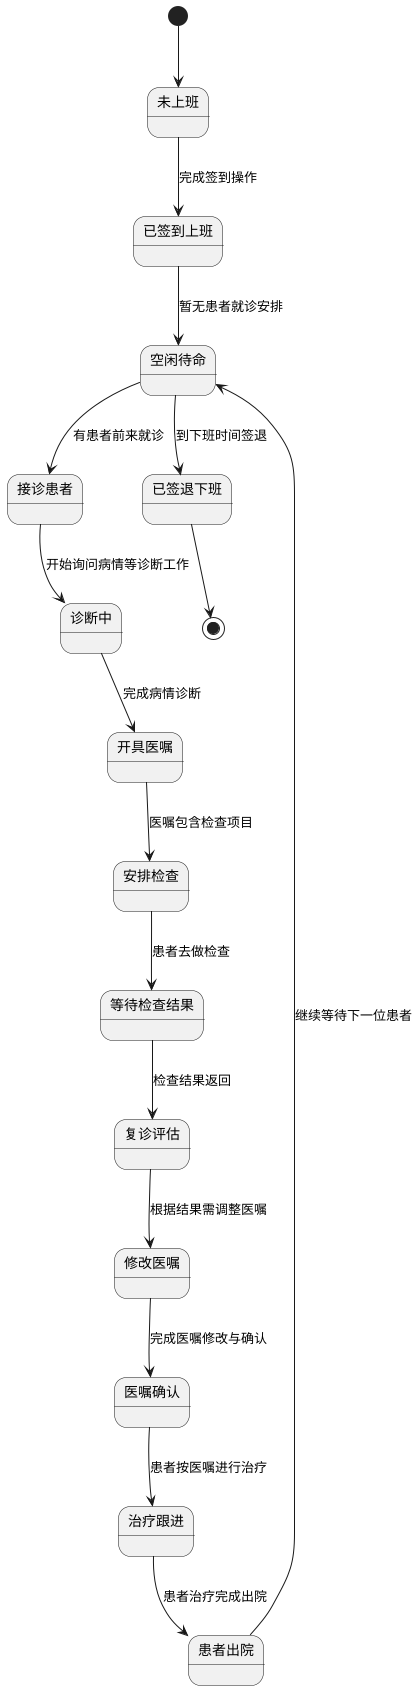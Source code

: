 @startuml
[*] --> 未上班
未上班 --> 已签到上班 : 完成签到操作
已签到上班 --> 空闲待命 : 暂无患者就诊安排
空闲待命 --> 接诊患者 : 有患者前来就诊
接诊患者 --> 诊断中 : 开始询问病情等诊断工作
诊断中 --> 开具医嘱 : 完成病情诊断
开具医嘱 --> 安排检查 : 医嘱包含检查项目
安排检查 --> 等待检查结果 : 患者去做检查
等待检查结果 --> 复诊评估 : 检查结果返回
复诊评估 --> 修改医嘱 : 根据结果需调整医嘱
修改医嘱 --> 医嘱确认 : 完成医嘱修改与确认
医嘱确认 --> 治疗跟进 : 患者按医嘱进行治疗
治疗跟进 --> 患者出院 : 患者治疗完成出院
患者出院 --> 空闲待命 : 继续等待下一位患者
空闲待命 --> 已签退下班 : 到下班时间签退
已签退下班 --> [*]
@endum
